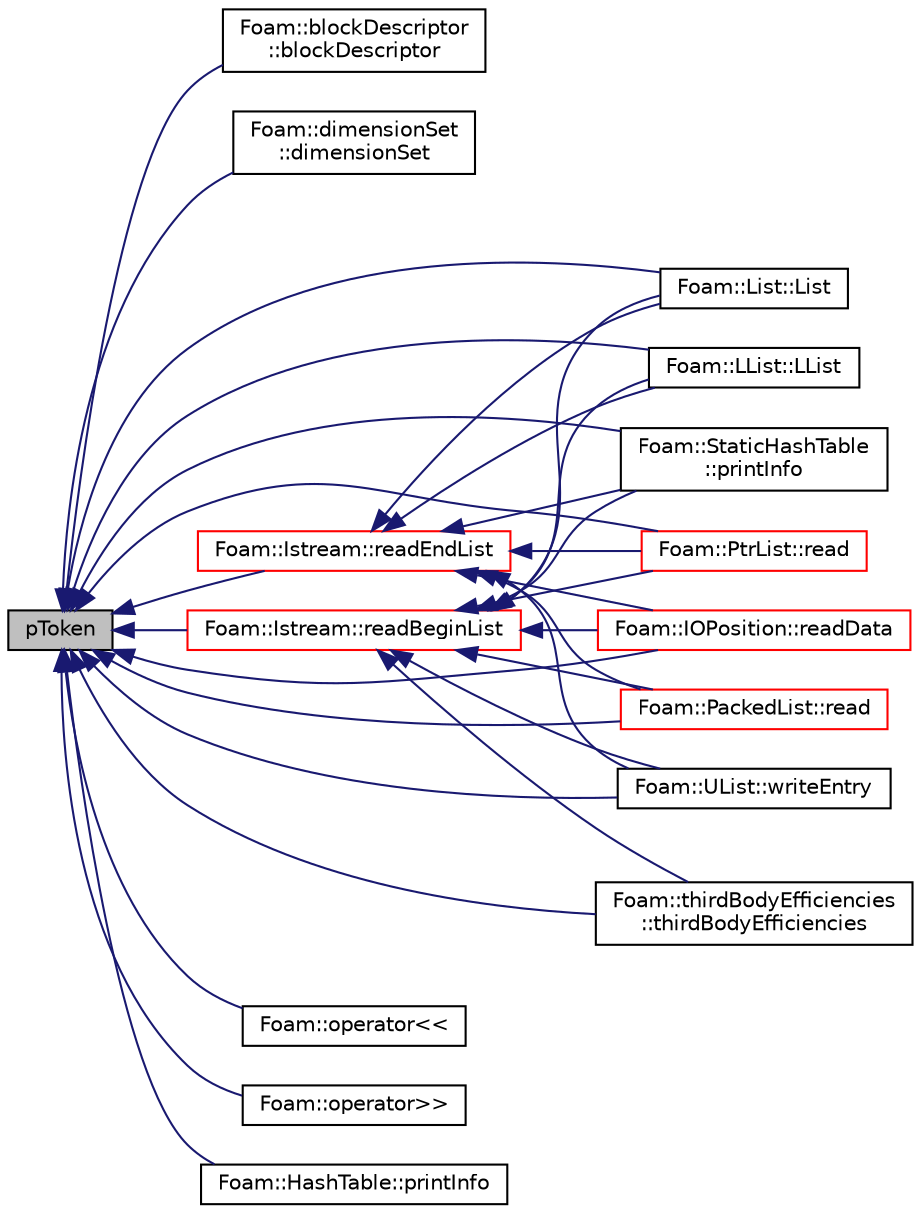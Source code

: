 digraph "pToken"
{
  bgcolor="transparent";
  edge [fontname="Helvetica",fontsize="10",labelfontname="Helvetica",labelfontsize="10"];
  node [fontname="Helvetica",fontsize="10",shape=record];
  rankdir="LR";
  Node1 [label="pToken",height=0.2,width=0.4,color="black", fillcolor="grey75", style="filled", fontcolor="black"];
  Node1 -> Node2 [dir="back",color="midnightblue",fontsize="10",style="solid",fontname="Helvetica"];
  Node2 [label="Foam::blockDescriptor\l::blockDescriptor",height=0.2,width=0.4,color="black",URL="$a00144.html#a00eb99a211b093415fcdeca89e0ef220",tooltip="Construct from Istream. "];
  Node1 -> Node3 [dir="back",color="midnightblue",fontsize="10",style="solid",fontname="Helvetica"];
  Node3 [label="Foam::dimensionSet\l::dimensionSet",height=0.2,width=0.4,color="black",URL="$a00540.html#abd672e6f6f2ddf374d3954f2c2dd2a1f",tooltip="Construct from Istream. "];
  Node1 -> Node4 [dir="back",color="midnightblue",fontsize="10",style="solid",fontname="Helvetica"];
  Node4 [label="Foam::List::List",height=0.2,width=0.4,color="black",URL="$a01391.html#a14f9ee6bb196d1f585f55ea49dc15a0c",tooltip="Construct from Istream. "];
  Node1 -> Node5 [dir="back",color="midnightblue",fontsize="10",style="solid",fontname="Helvetica"];
  Node5 [label="Foam::LList::LList",height=0.2,width=0.4,color="black",URL="$a01398.html#aa632aa973f33404a158c0481ead8a78b",tooltip="Construct from Istream. "];
  Node1 -> Node6 [dir="back",color="midnightblue",fontsize="10",style="solid",fontname="Helvetica"];
  Node6 [label="Foam::operator\<\<",height=0.2,width=0.4,color="black",URL="$a10974.html#a609e356ecf969e67ae8ffc4d99dc9c64"];
  Node1 -> Node7 [dir="back",color="midnightblue",fontsize="10",style="solid",fontname="Helvetica"];
  Node7 [label="Foam::operator\>\>",height=0.2,width=0.4,color="black",URL="$a10974.html#ad955e303083a968e5a6fadc60babf104"];
  Node1 -> Node8 [dir="back",color="midnightblue",fontsize="10",style="solid",fontname="Helvetica"];
  Node8 [label="Foam::StaticHashTable\l::printInfo",height=0.2,width=0.4,color="black",URL="$a02513.html#aa83f51c128dc4622568ef2cf81ded527",tooltip="Print information. "];
  Node1 -> Node9 [dir="back",color="midnightblue",fontsize="10",style="solid",fontname="Helvetica"];
  Node9 [label="Foam::HashTable::printInfo",height=0.2,width=0.4,color="black",URL="$a00997.html#aa83f51c128dc4622568ef2cf81ded527",tooltip="Print information. "];
  Node1 -> Node10 [dir="back",color="midnightblue",fontsize="10",style="solid",fontname="Helvetica"];
  Node10 [label="Foam::PtrList::read",height=0.2,width=0.4,color="red",URL="$a02072.html#a13f28f6f50da188010f20f60b92f4f39",tooltip="Read from Istream using given Istream constructor class. "];
  Node1 -> Node11 [dir="back",color="midnightblue",fontsize="10",style="solid",fontname="Helvetica"];
  Node11 [label="Foam::PackedList::read",height=0.2,width=0.4,color="red",URL="$a01795.html#a223c472410515286cf5050b0b7b37396",tooltip="Clear list and read from stream. "];
  Node1 -> Node12 [dir="back",color="midnightblue",fontsize="10",style="solid",fontname="Helvetica"];
  Node12 [label="Foam::Istream::readBeginList",height=0.2,width=0.4,color="red",URL="$a01217.html#adb9b1a5ac1aacc94b9998439303acfa7"];
  Node12 -> Node4 [dir="back",color="midnightblue",fontsize="10",style="solid",fontname="Helvetica"];
  Node12 -> Node5 [dir="back",color="midnightblue",fontsize="10",style="solid",fontname="Helvetica"];
  Node12 -> Node8 [dir="back",color="midnightblue",fontsize="10",style="solid",fontname="Helvetica"];
  Node12 -> Node10 [dir="back",color="midnightblue",fontsize="10",style="solid",fontname="Helvetica"];
  Node12 -> Node11 [dir="back",color="midnightblue",fontsize="10",style="solid",fontname="Helvetica"];
  Node12 -> Node13 [dir="back",color="midnightblue",fontsize="10",style="solid",fontname="Helvetica"];
  Node13 [label="Foam::IOPosition::readData",height=0.2,width=0.4,color="red",URL="$a01201.html#af01264cee7588de77f4021f7c9322549"];
  Node12 -> Node14 [dir="back",color="midnightblue",fontsize="10",style="solid",fontname="Helvetica"];
  Node14 [label="Foam::thirdBodyEfficiencies\l::thirdBodyEfficiencies",height=0.2,width=0.4,color="black",URL="$a02678.html#aece973b4d66b7d623d7afa421feb9395",tooltip="Construct from Istream. "];
  Node12 -> Node15 [dir="back",color="midnightblue",fontsize="10",style="solid",fontname="Helvetica"];
  Node15 [label="Foam::UList::writeEntry",height=0.2,width=0.4,color="black",URL="$a02831.html#a7bd1878bce81bf4174dea56840d4a007",tooltip="Write the UList as a dictionary entry with keyword. "];
  Node1 -> Node13 [dir="back",color="midnightblue",fontsize="10",style="solid",fontname="Helvetica"];
  Node1 -> Node16 [dir="back",color="midnightblue",fontsize="10",style="solid",fontname="Helvetica"];
  Node16 [label="Foam::Istream::readEndList",height=0.2,width=0.4,color="red",URL="$a01217.html#a3fbb1d26a1c975ed5be8df0056c863dd"];
  Node16 -> Node4 [dir="back",color="midnightblue",fontsize="10",style="solid",fontname="Helvetica"];
  Node16 -> Node5 [dir="back",color="midnightblue",fontsize="10",style="solid",fontname="Helvetica"];
  Node16 -> Node8 [dir="back",color="midnightblue",fontsize="10",style="solid",fontname="Helvetica"];
  Node16 -> Node10 [dir="back",color="midnightblue",fontsize="10",style="solid",fontname="Helvetica"];
  Node16 -> Node11 [dir="back",color="midnightblue",fontsize="10",style="solid",fontname="Helvetica"];
  Node16 -> Node13 [dir="back",color="midnightblue",fontsize="10",style="solid",fontname="Helvetica"];
  Node16 -> Node15 [dir="back",color="midnightblue",fontsize="10",style="solid",fontname="Helvetica"];
  Node1 -> Node14 [dir="back",color="midnightblue",fontsize="10",style="solid",fontname="Helvetica"];
  Node1 -> Node15 [dir="back",color="midnightblue",fontsize="10",style="solid",fontname="Helvetica"];
}

